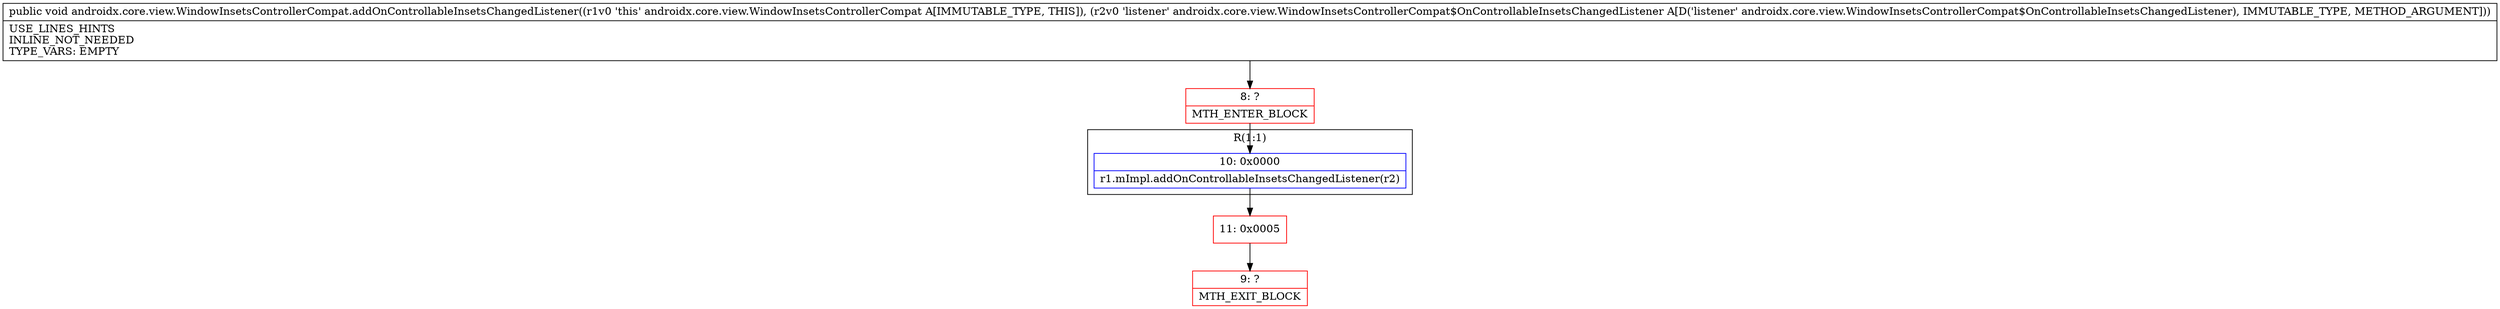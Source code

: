 digraph "CFG forandroidx.core.view.WindowInsetsControllerCompat.addOnControllableInsetsChangedListener(Landroidx\/core\/view\/WindowInsetsControllerCompat$OnControllableInsetsChangedListener;)V" {
subgraph cluster_Region_1476389226 {
label = "R(1:1)";
node [shape=record,color=blue];
Node_10 [shape=record,label="{10\:\ 0x0000|r1.mImpl.addOnControllableInsetsChangedListener(r2)\l}"];
}
Node_8 [shape=record,color=red,label="{8\:\ ?|MTH_ENTER_BLOCK\l}"];
Node_11 [shape=record,color=red,label="{11\:\ 0x0005}"];
Node_9 [shape=record,color=red,label="{9\:\ ?|MTH_EXIT_BLOCK\l}"];
MethodNode[shape=record,label="{public void androidx.core.view.WindowInsetsControllerCompat.addOnControllableInsetsChangedListener((r1v0 'this' androidx.core.view.WindowInsetsControllerCompat A[IMMUTABLE_TYPE, THIS]), (r2v0 'listener' androidx.core.view.WindowInsetsControllerCompat$OnControllableInsetsChangedListener A[D('listener' androidx.core.view.WindowInsetsControllerCompat$OnControllableInsetsChangedListener), IMMUTABLE_TYPE, METHOD_ARGUMENT]))  | USE_LINES_HINTS\lINLINE_NOT_NEEDED\lTYPE_VARS: EMPTY\l}"];
MethodNode -> Node_8;Node_10 -> Node_11;
Node_8 -> Node_10;
Node_11 -> Node_9;
}

